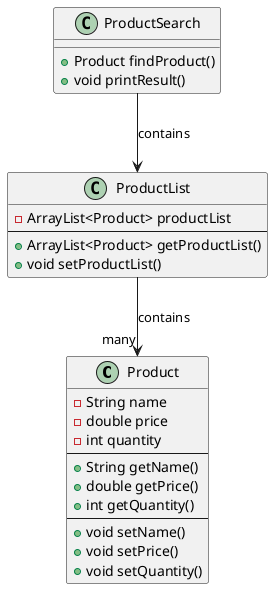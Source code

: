 @startuml

class Product{
    -String name
    -double price
    -int quantity
    --
    +String getName()
    +double getPrice()
    +int getQuantity()
    --
    +void setName()
    +void setPrice()
    +void setQuantity()
}
class ProductList{
    -ArrayList<Product> productList
    --
    +ArrayList<Product> getProductList()
    +void setProductList()
}
class ProductSearch{
    +Product findProduct()
    +void printResult()

}
ProductSearch --> ProductList : contains
ProductList --> "many" Product : contains
@enduml